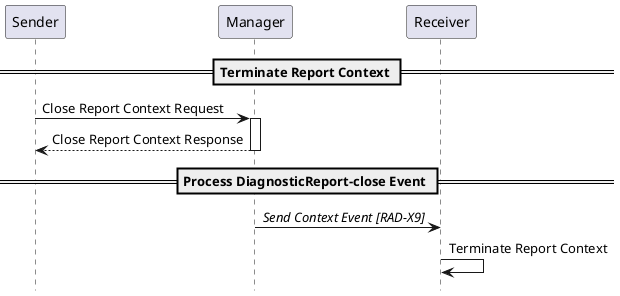 @startuml

hide footbox

participant "Sender" as Sender
participant "Manager" as Manager
participant "Receiver" as Receiver

== Terminate Report Context ==

Sender->Manager: Close Report Context Request
activate Manager
Manager-->Sender: Close Report Context Response
deactivate Manager

== Process DiagnosticReport-close Event ==
Manager->Receiver: //Send Context Event [RAD-X9]//
Receiver->Receiver: Terminate Report Context

@enduml